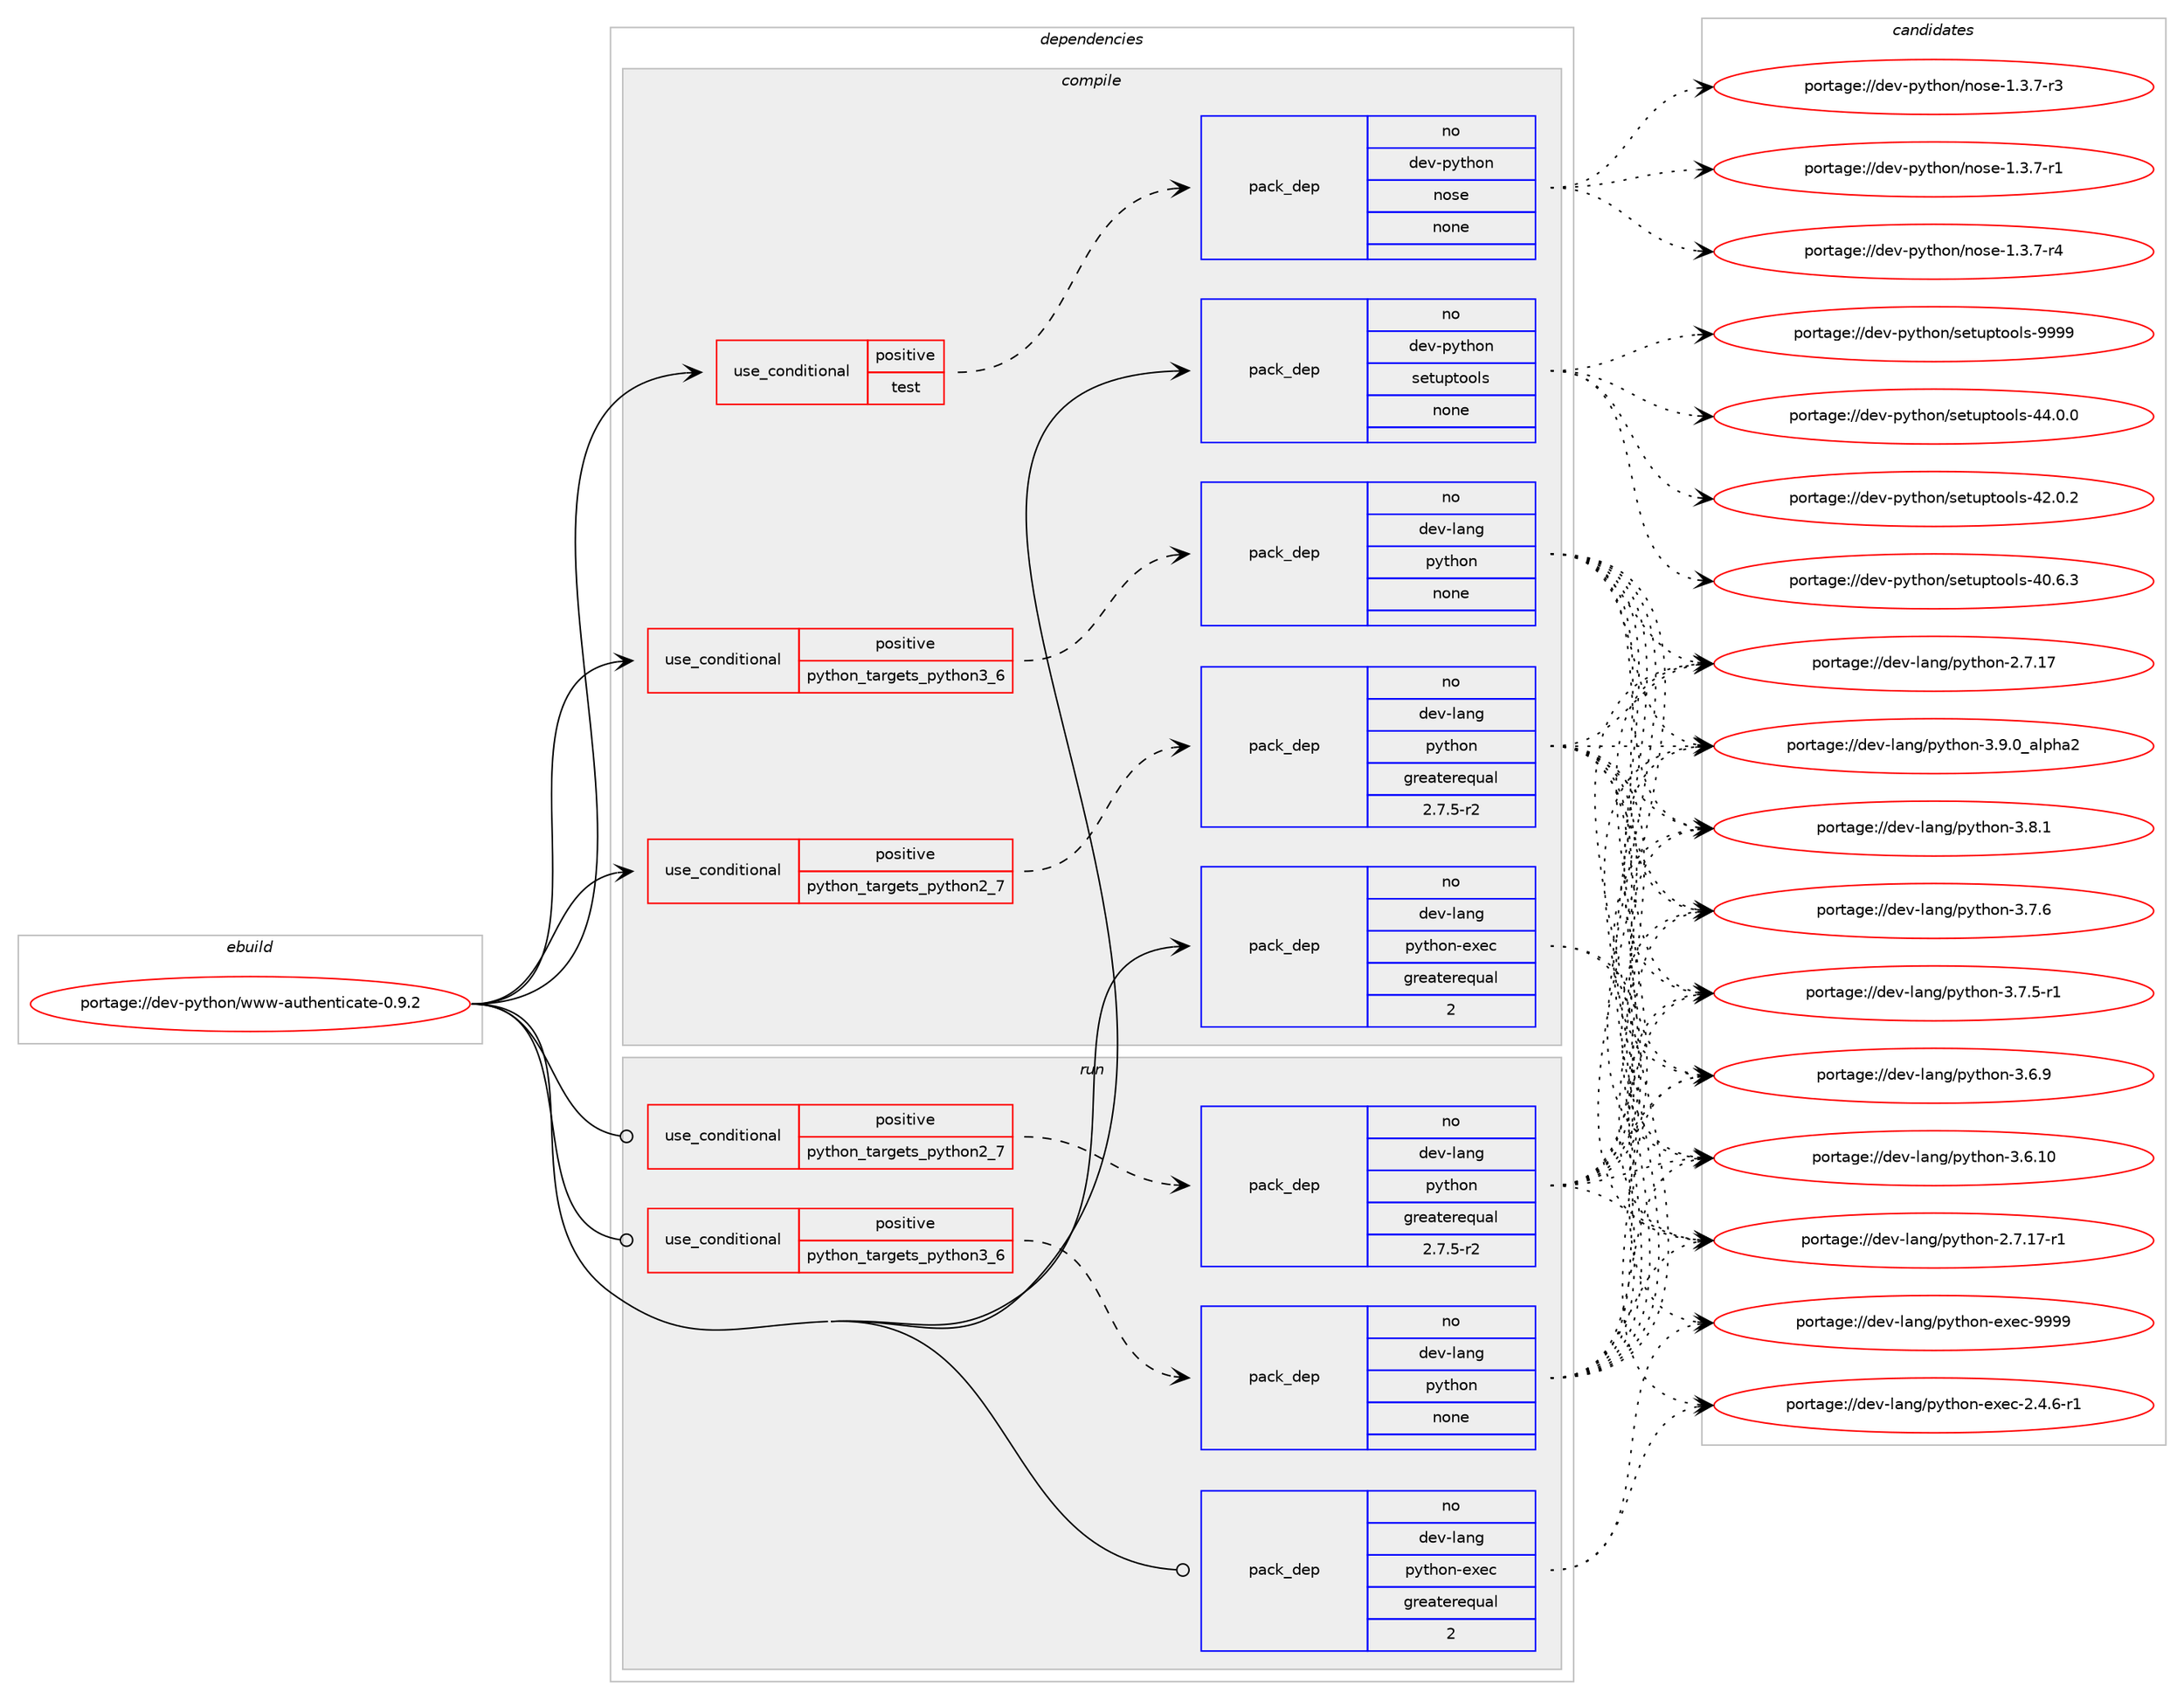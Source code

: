 digraph prolog {

# *************
# Graph options
# *************

newrank=true;
concentrate=true;
compound=true;
graph [rankdir=LR,fontname=Helvetica,fontsize=10,ranksep=1.5];#, ranksep=2.5, nodesep=0.2];
edge  [arrowhead=vee];
node  [fontname=Helvetica,fontsize=10];

# **********
# The ebuild
# **********

subgraph cluster_leftcol {
color=gray;
label=<<i>ebuild</i>>;
id [label="portage://dev-python/www-authenticate-0.9.2", color=red, width=4, href="../dev-python/www-authenticate-0.9.2.svg"];
}

# ****************
# The dependencies
# ****************

subgraph cluster_midcol {
color=gray;
label=<<i>dependencies</i>>;
subgraph cluster_compile {
fillcolor="#eeeeee";
style=filled;
label=<<i>compile</i>>;
subgraph cond103536 {
dependency417667 [label=<<TABLE BORDER="0" CELLBORDER="1" CELLSPACING="0" CELLPADDING="4"><TR><TD ROWSPAN="3" CELLPADDING="10">use_conditional</TD></TR><TR><TD>positive</TD></TR><TR><TD>python_targets_python2_7</TD></TR></TABLE>>, shape=none, color=red];
subgraph pack309250 {
dependency417668 [label=<<TABLE BORDER="0" CELLBORDER="1" CELLSPACING="0" CELLPADDING="4" WIDTH="220"><TR><TD ROWSPAN="6" CELLPADDING="30">pack_dep</TD></TR><TR><TD WIDTH="110">no</TD></TR><TR><TD>dev-lang</TD></TR><TR><TD>python</TD></TR><TR><TD>greaterequal</TD></TR><TR><TD>2.7.5-r2</TD></TR></TABLE>>, shape=none, color=blue];
}
dependency417667:e -> dependency417668:w [weight=20,style="dashed",arrowhead="vee"];
}
id:e -> dependency417667:w [weight=20,style="solid",arrowhead="vee"];
subgraph cond103537 {
dependency417669 [label=<<TABLE BORDER="0" CELLBORDER="1" CELLSPACING="0" CELLPADDING="4"><TR><TD ROWSPAN="3" CELLPADDING="10">use_conditional</TD></TR><TR><TD>positive</TD></TR><TR><TD>python_targets_python3_6</TD></TR></TABLE>>, shape=none, color=red];
subgraph pack309251 {
dependency417670 [label=<<TABLE BORDER="0" CELLBORDER="1" CELLSPACING="0" CELLPADDING="4" WIDTH="220"><TR><TD ROWSPAN="6" CELLPADDING="30">pack_dep</TD></TR><TR><TD WIDTH="110">no</TD></TR><TR><TD>dev-lang</TD></TR><TR><TD>python</TD></TR><TR><TD>none</TD></TR><TR><TD></TD></TR></TABLE>>, shape=none, color=blue];
}
dependency417669:e -> dependency417670:w [weight=20,style="dashed",arrowhead="vee"];
}
id:e -> dependency417669:w [weight=20,style="solid",arrowhead="vee"];
subgraph cond103538 {
dependency417671 [label=<<TABLE BORDER="0" CELLBORDER="1" CELLSPACING="0" CELLPADDING="4"><TR><TD ROWSPAN="3" CELLPADDING="10">use_conditional</TD></TR><TR><TD>positive</TD></TR><TR><TD>test</TD></TR></TABLE>>, shape=none, color=red];
subgraph pack309252 {
dependency417672 [label=<<TABLE BORDER="0" CELLBORDER="1" CELLSPACING="0" CELLPADDING="4" WIDTH="220"><TR><TD ROWSPAN="6" CELLPADDING="30">pack_dep</TD></TR><TR><TD WIDTH="110">no</TD></TR><TR><TD>dev-python</TD></TR><TR><TD>nose</TD></TR><TR><TD>none</TD></TR><TR><TD></TD></TR></TABLE>>, shape=none, color=blue];
}
dependency417671:e -> dependency417672:w [weight=20,style="dashed",arrowhead="vee"];
}
id:e -> dependency417671:w [weight=20,style="solid",arrowhead="vee"];
subgraph pack309253 {
dependency417673 [label=<<TABLE BORDER="0" CELLBORDER="1" CELLSPACING="0" CELLPADDING="4" WIDTH="220"><TR><TD ROWSPAN="6" CELLPADDING="30">pack_dep</TD></TR><TR><TD WIDTH="110">no</TD></TR><TR><TD>dev-lang</TD></TR><TR><TD>python-exec</TD></TR><TR><TD>greaterequal</TD></TR><TR><TD>2</TD></TR></TABLE>>, shape=none, color=blue];
}
id:e -> dependency417673:w [weight=20,style="solid",arrowhead="vee"];
subgraph pack309254 {
dependency417674 [label=<<TABLE BORDER="0" CELLBORDER="1" CELLSPACING="0" CELLPADDING="4" WIDTH="220"><TR><TD ROWSPAN="6" CELLPADDING="30">pack_dep</TD></TR><TR><TD WIDTH="110">no</TD></TR><TR><TD>dev-python</TD></TR><TR><TD>setuptools</TD></TR><TR><TD>none</TD></TR><TR><TD></TD></TR></TABLE>>, shape=none, color=blue];
}
id:e -> dependency417674:w [weight=20,style="solid",arrowhead="vee"];
}
subgraph cluster_compileandrun {
fillcolor="#eeeeee";
style=filled;
label=<<i>compile and run</i>>;
}
subgraph cluster_run {
fillcolor="#eeeeee";
style=filled;
label=<<i>run</i>>;
subgraph cond103539 {
dependency417675 [label=<<TABLE BORDER="0" CELLBORDER="1" CELLSPACING="0" CELLPADDING="4"><TR><TD ROWSPAN="3" CELLPADDING="10">use_conditional</TD></TR><TR><TD>positive</TD></TR><TR><TD>python_targets_python2_7</TD></TR></TABLE>>, shape=none, color=red];
subgraph pack309255 {
dependency417676 [label=<<TABLE BORDER="0" CELLBORDER="1" CELLSPACING="0" CELLPADDING="4" WIDTH="220"><TR><TD ROWSPAN="6" CELLPADDING="30">pack_dep</TD></TR><TR><TD WIDTH="110">no</TD></TR><TR><TD>dev-lang</TD></TR><TR><TD>python</TD></TR><TR><TD>greaterequal</TD></TR><TR><TD>2.7.5-r2</TD></TR></TABLE>>, shape=none, color=blue];
}
dependency417675:e -> dependency417676:w [weight=20,style="dashed",arrowhead="vee"];
}
id:e -> dependency417675:w [weight=20,style="solid",arrowhead="odot"];
subgraph cond103540 {
dependency417677 [label=<<TABLE BORDER="0" CELLBORDER="1" CELLSPACING="0" CELLPADDING="4"><TR><TD ROWSPAN="3" CELLPADDING="10">use_conditional</TD></TR><TR><TD>positive</TD></TR><TR><TD>python_targets_python3_6</TD></TR></TABLE>>, shape=none, color=red];
subgraph pack309256 {
dependency417678 [label=<<TABLE BORDER="0" CELLBORDER="1" CELLSPACING="0" CELLPADDING="4" WIDTH="220"><TR><TD ROWSPAN="6" CELLPADDING="30">pack_dep</TD></TR><TR><TD WIDTH="110">no</TD></TR><TR><TD>dev-lang</TD></TR><TR><TD>python</TD></TR><TR><TD>none</TD></TR><TR><TD></TD></TR></TABLE>>, shape=none, color=blue];
}
dependency417677:e -> dependency417678:w [weight=20,style="dashed",arrowhead="vee"];
}
id:e -> dependency417677:w [weight=20,style="solid",arrowhead="odot"];
subgraph pack309257 {
dependency417679 [label=<<TABLE BORDER="0" CELLBORDER="1" CELLSPACING="0" CELLPADDING="4" WIDTH="220"><TR><TD ROWSPAN="6" CELLPADDING="30">pack_dep</TD></TR><TR><TD WIDTH="110">no</TD></TR><TR><TD>dev-lang</TD></TR><TR><TD>python-exec</TD></TR><TR><TD>greaterequal</TD></TR><TR><TD>2</TD></TR></TABLE>>, shape=none, color=blue];
}
id:e -> dependency417679:w [weight=20,style="solid",arrowhead="odot"];
}
}

# **************
# The candidates
# **************

subgraph cluster_choices {
rank=same;
color=gray;
label=<<i>candidates</i>>;

subgraph choice309250 {
color=black;
nodesep=1;
choice10010111845108971101034711212111610411111045514657464895971081121049750 [label="portage://dev-lang/python-3.9.0_alpha2", color=red, width=4,href="../dev-lang/python-3.9.0_alpha2.svg"];
choice100101118451089711010347112121116104111110455146564649 [label="portage://dev-lang/python-3.8.1", color=red, width=4,href="../dev-lang/python-3.8.1.svg"];
choice100101118451089711010347112121116104111110455146554654 [label="portage://dev-lang/python-3.7.6", color=red, width=4,href="../dev-lang/python-3.7.6.svg"];
choice1001011184510897110103471121211161041111104551465546534511449 [label="portage://dev-lang/python-3.7.5-r1", color=red, width=4,href="../dev-lang/python-3.7.5-r1.svg"];
choice100101118451089711010347112121116104111110455146544657 [label="portage://dev-lang/python-3.6.9", color=red, width=4,href="../dev-lang/python-3.6.9.svg"];
choice10010111845108971101034711212111610411111045514654464948 [label="portage://dev-lang/python-3.6.10", color=red, width=4,href="../dev-lang/python-3.6.10.svg"];
choice100101118451089711010347112121116104111110455046554649554511449 [label="portage://dev-lang/python-2.7.17-r1", color=red, width=4,href="../dev-lang/python-2.7.17-r1.svg"];
choice10010111845108971101034711212111610411111045504655464955 [label="portage://dev-lang/python-2.7.17", color=red, width=4,href="../dev-lang/python-2.7.17.svg"];
dependency417668:e -> choice10010111845108971101034711212111610411111045514657464895971081121049750:w [style=dotted,weight="100"];
dependency417668:e -> choice100101118451089711010347112121116104111110455146564649:w [style=dotted,weight="100"];
dependency417668:e -> choice100101118451089711010347112121116104111110455146554654:w [style=dotted,weight="100"];
dependency417668:e -> choice1001011184510897110103471121211161041111104551465546534511449:w [style=dotted,weight="100"];
dependency417668:e -> choice100101118451089711010347112121116104111110455146544657:w [style=dotted,weight="100"];
dependency417668:e -> choice10010111845108971101034711212111610411111045514654464948:w [style=dotted,weight="100"];
dependency417668:e -> choice100101118451089711010347112121116104111110455046554649554511449:w [style=dotted,weight="100"];
dependency417668:e -> choice10010111845108971101034711212111610411111045504655464955:w [style=dotted,weight="100"];
}
subgraph choice309251 {
color=black;
nodesep=1;
choice10010111845108971101034711212111610411111045514657464895971081121049750 [label="portage://dev-lang/python-3.9.0_alpha2", color=red, width=4,href="../dev-lang/python-3.9.0_alpha2.svg"];
choice100101118451089711010347112121116104111110455146564649 [label="portage://dev-lang/python-3.8.1", color=red, width=4,href="../dev-lang/python-3.8.1.svg"];
choice100101118451089711010347112121116104111110455146554654 [label="portage://dev-lang/python-3.7.6", color=red, width=4,href="../dev-lang/python-3.7.6.svg"];
choice1001011184510897110103471121211161041111104551465546534511449 [label="portage://dev-lang/python-3.7.5-r1", color=red, width=4,href="../dev-lang/python-3.7.5-r1.svg"];
choice100101118451089711010347112121116104111110455146544657 [label="portage://dev-lang/python-3.6.9", color=red, width=4,href="../dev-lang/python-3.6.9.svg"];
choice10010111845108971101034711212111610411111045514654464948 [label="portage://dev-lang/python-3.6.10", color=red, width=4,href="../dev-lang/python-3.6.10.svg"];
choice100101118451089711010347112121116104111110455046554649554511449 [label="portage://dev-lang/python-2.7.17-r1", color=red, width=4,href="../dev-lang/python-2.7.17-r1.svg"];
choice10010111845108971101034711212111610411111045504655464955 [label="portage://dev-lang/python-2.7.17", color=red, width=4,href="../dev-lang/python-2.7.17.svg"];
dependency417670:e -> choice10010111845108971101034711212111610411111045514657464895971081121049750:w [style=dotted,weight="100"];
dependency417670:e -> choice100101118451089711010347112121116104111110455146564649:w [style=dotted,weight="100"];
dependency417670:e -> choice100101118451089711010347112121116104111110455146554654:w [style=dotted,weight="100"];
dependency417670:e -> choice1001011184510897110103471121211161041111104551465546534511449:w [style=dotted,weight="100"];
dependency417670:e -> choice100101118451089711010347112121116104111110455146544657:w [style=dotted,weight="100"];
dependency417670:e -> choice10010111845108971101034711212111610411111045514654464948:w [style=dotted,weight="100"];
dependency417670:e -> choice100101118451089711010347112121116104111110455046554649554511449:w [style=dotted,weight="100"];
dependency417670:e -> choice10010111845108971101034711212111610411111045504655464955:w [style=dotted,weight="100"];
}
subgraph choice309252 {
color=black;
nodesep=1;
choice10010111845112121116104111110471101111151014549465146554511452 [label="portage://dev-python/nose-1.3.7-r4", color=red, width=4,href="../dev-python/nose-1.3.7-r4.svg"];
choice10010111845112121116104111110471101111151014549465146554511451 [label="portage://dev-python/nose-1.3.7-r3", color=red, width=4,href="../dev-python/nose-1.3.7-r3.svg"];
choice10010111845112121116104111110471101111151014549465146554511449 [label="portage://dev-python/nose-1.3.7-r1", color=red, width=4,href="../dev-python/nose-1.3.7-r1.svg"];
dependency417672:e -> choice10010111845112121116104111110471101111151014549465146554511452:w [style=dotted,weight="100"];
dependency417672:e -> choice10010111845112121116104111110471101111151014549465146554511451:w [style=dotted,weight="100"];
dependency417672:e -> choice10010111845112121116104111110471101111151014549465146554511449:w [style=dotted,weight="100"];
}
subgraph choice309253 {
color=black;
nodesep=1;
choice10010111845108971101034711212111610411111045101120101994557575757 [label="portage://dev-lang/python-exec-9999", color=red, width=4,href="../dev-lang/python-exec-9999.svg"];
choice10010111845108971101034711212111610411111045101120101994550465246544511449 [label="portage://dev-lang/python-exec-2.4.6-r1", color=red, width=4,href="../dev-lang/python-exec-2.4.6-r1.svg"];
dependency417673:e -> choice10010111845108971101034711212111610411111045101120101994557575757:w [style=dotted,weight="100"];
dependency417673:e -> choice10010111845108971101034711212111610411111045101120101994550465246544511449:w [style=dotted,weight="100"];
}
subgraph choice309254 {
color=black;
nodesep=1;
choice10010111845112121116104111110471151011161171121161111111081154557575757 [label="portage://dev-python/setuptools-9999", color=red, width=4,href="../dev-python/setuptools-9999.svg"];
choice100101118451121211161041111104711510111611711211611111110811545525246484648 [label="portage://dev-python/setuptools-44.0.0", color=red, width=4,href="../dev-python/setuptools-44.0.0.svg"];
choice100101118451121211161041111104711510111611711211611111110811545525046484650 [label="portage://dev-python/setuptools-42.0.2", color=red, width=4,href="../dev-python/setuptools-42.0.2.svg"];
choice100101118451121211161041111104711510111611711211611111110811545524846544651 [label="portage://dev-python/setuptools-40.6.3", color=red, width=4,href="../dev-python/setuptools-40.6.3.svg"];
dependency417674:e -> choice10010111845112121116104111110471151011161171121161111111081154557575757:w [style=dotted,weight="100"];
dependency417674:e -> choice100101118451121211161041111104711510111611711211611111110811545525246484648:w [style=dotted,weight="100"];
dependency417674:e -> choice100101118451121211161041111104711510111611711211611111110811545525046484650:w [style=dotted,weight="100"];
dependency417674:e -> choice100101118451121211161041111104711510111611711211611111110811545524846544651:w [style=dotted,weight="100"];
}
subgraph choice309255 {
color=black;
nodesep=1;
choice10010111845108971101034711212111610411111045514657464895971081121049750 [label="portage://dev-lang/python-3.9.0_alpha2", color=red, width=4,href="../dev-lang/python-3.9.0_alpha2.svg"];
choice100101118451089711010347112121116104111110455146564649 [label="portage://dev-lang/python-3.8.1", color=red, width=4,href="../dev-lang/python-3.8.1.svg"];
choice100101118451089711010347112121116104111110455146554654 [label="portage://dev-lang/python-3.7.6", color=red, width=4,href="../dev-lang/python-3.7.6.svg"];
choice1001011184510897110103471121211161041111104551465546534511449 [label="portage://dev-lang/python-3.7.5-r1", color=red, width=4,href="../dev-lang/python-3.7.5-r1.svg"];
choice100101118451089711010347112121116104111110455146544657 [label="portage://dev-lang/python-3.6.9", color=red, width=4,href="../dev-lang/python-3.6.9.svg"];
choice10010111845108971101034711212111610411111045514654464948 [label="portage://dev-lang/python-3.6.10", color=red, width=4,href="../dev-lang/python-3.6.10.svg"];
choice100101118451089711010347112121116104111110455046554649554511449 [label="portage://dev-lang/python-2.7.17-r1", color=red, width=4,href="../dev-lang/python-2.7.17-r1.svg"];
choice10010111845108971101034711212111610411111045504655464955 [label="portage://dev-lang/python-2.7.17", color=red, width=4,href="../dev-lang/python-2.7.17.svg"];
dependency417676:e -> choice10010111845108971101034711212111610411111045514657464895971081121049750:w [style=dotted,weight="100"];
dependency417676:e -> choice100101118451089711010347112121116104111110455146564649:w [style=dotted,weight="100"];
dependency417676:e -> choice100101118451089711010347112121116104111110455146554654:w [style=dotted,weight="100"];
dependency417676:e -> choice1001011184510897110103471121211161041111104551465546534511449:w [style=dotted,weight="100"];
dependency417676:e -> choice100101118451089711010347112121116104111110455146544657:w [style=dotted,weight="100"];
dependency417676:e -> choice10010111845108971101034711212111610411111045514654464948:w [style=dotted,weight="100"];
dependency417676:e -> choice100101118451089711010347112121116104111110455046554649554511449:w [style=dotted,weight="100"];
dependency417676:e -> choice10010111845108971101034711212111610411111045504655464955:w [style=dotted,weight="100"];
}
subgraph choice309256 {
color=black;
nodesep=1;
choice10010111845108971101034711212111610411111045514657464895971081121049750 [label="portage://dev-lang/python-3.9.0_alpha2", color=red, width=4,href="../dev-lang/python-3.9.0_alpha2.svg"];
choice100101118451089711010347112121116104111110455146564649 [label="portage://dev-lang/python-3.8.1", color=red, width=4,href="../dev-lang/python-3.8.1.svg"];
choice100101118451089711010347112121116104111110455146554654 [label="portage://dev-lang/python-3.7.6", color=red, width=4,href="../dev-lang/python-3.7.6.svg"];
choice1001011184510897110103471121211161041111104551465546534511449 [label="portage://dev-lang/python-3.7.5-r1", color=red, width=4,href="../dev-lang/python-3.7.5-r1.svg"];
choice100101118451089711010347112121116104111110455146544657 [label="portage://dev-lang/python-3.6.9", color=red, width=4,href="../dev-lang/python-3.6.9.svg"];
choice10010111845108971101034711212111610411111045514654464948 [label="portage://dev-lang/python-3.6.10", color=red, width=4,href="../dev-lang/python-3.6.10.svg"];
choice100101118451089711010347112121116104111110455046554649554511449 [label="portage://dev-lang/python-2.7.17-r1", color=red, width=4,href="../dev-lang/python-2.7.17-r1.svg"];
choice10010111845108971101034711212111610411111045504655464955 [label="portage://dev-lang/python-2.7.17", color=red, width=4,href="../dev-lang/python-2.7.17.svg"];
dependency417678:e -> choice10010111845108971101034711212111610411111045514657464895971081121049750:w [style=dotted,weight="100"];
dependency417678:e -> choice100101118451089711010347112121116104111110455146564649:w [style=dotted,weight="100"];
dependency417678:e -> choice100101118451089711010347112121116104111110455146554654:w [style=dotted,weight="100"];
dependency417678:e -> choice1001011184510897110103471121211161041111104551465546534511449:w [style=dotted,weight="100"];
dependency417678:e -> choice100101118451089711010347112121116104111110455146544657:w [style=dotted,weight="100"];
dependency417678:e -> choice10010111845108971101034711212111610411111045514654464948:w [style=dotted,weight="100"];
dependency417678:e -> choice100101118451089711010347112121116104111110455046554649554511449:w [style=dotted,weight="100"];
dependency417678:e -> choice10010111845108971101034711212111610411111045504655464955:w [style=dotted,weight="100"];
}
subgraph choice309257 {
color=black;
nodesep=1;
choice10010111845108971101034711212111610411111045101120101994557575757 [label="portage://dev-lang/python-exec-9999", color=red, width=4,href="../dev-lang/python-exec-9999.svg"];
choice10010111845108971101034711212111610411111045101120101994550465246544511449 [label="portage://dev-lang/python-exec-2.4.6-r1", color=red, width=4,href="../dev-lang/python-exec-2.4.6-r1.svg"];
dependency417679:e -> choice10010111845108971101034711212111610411111045101120101994557575757:w [style=dotted,weight="100"];
dependency417679:e -> choice10010111845108971101034711212111610411111045101120101994550465246544511449:w [style=dotted,weight="100"];
}
}

}
